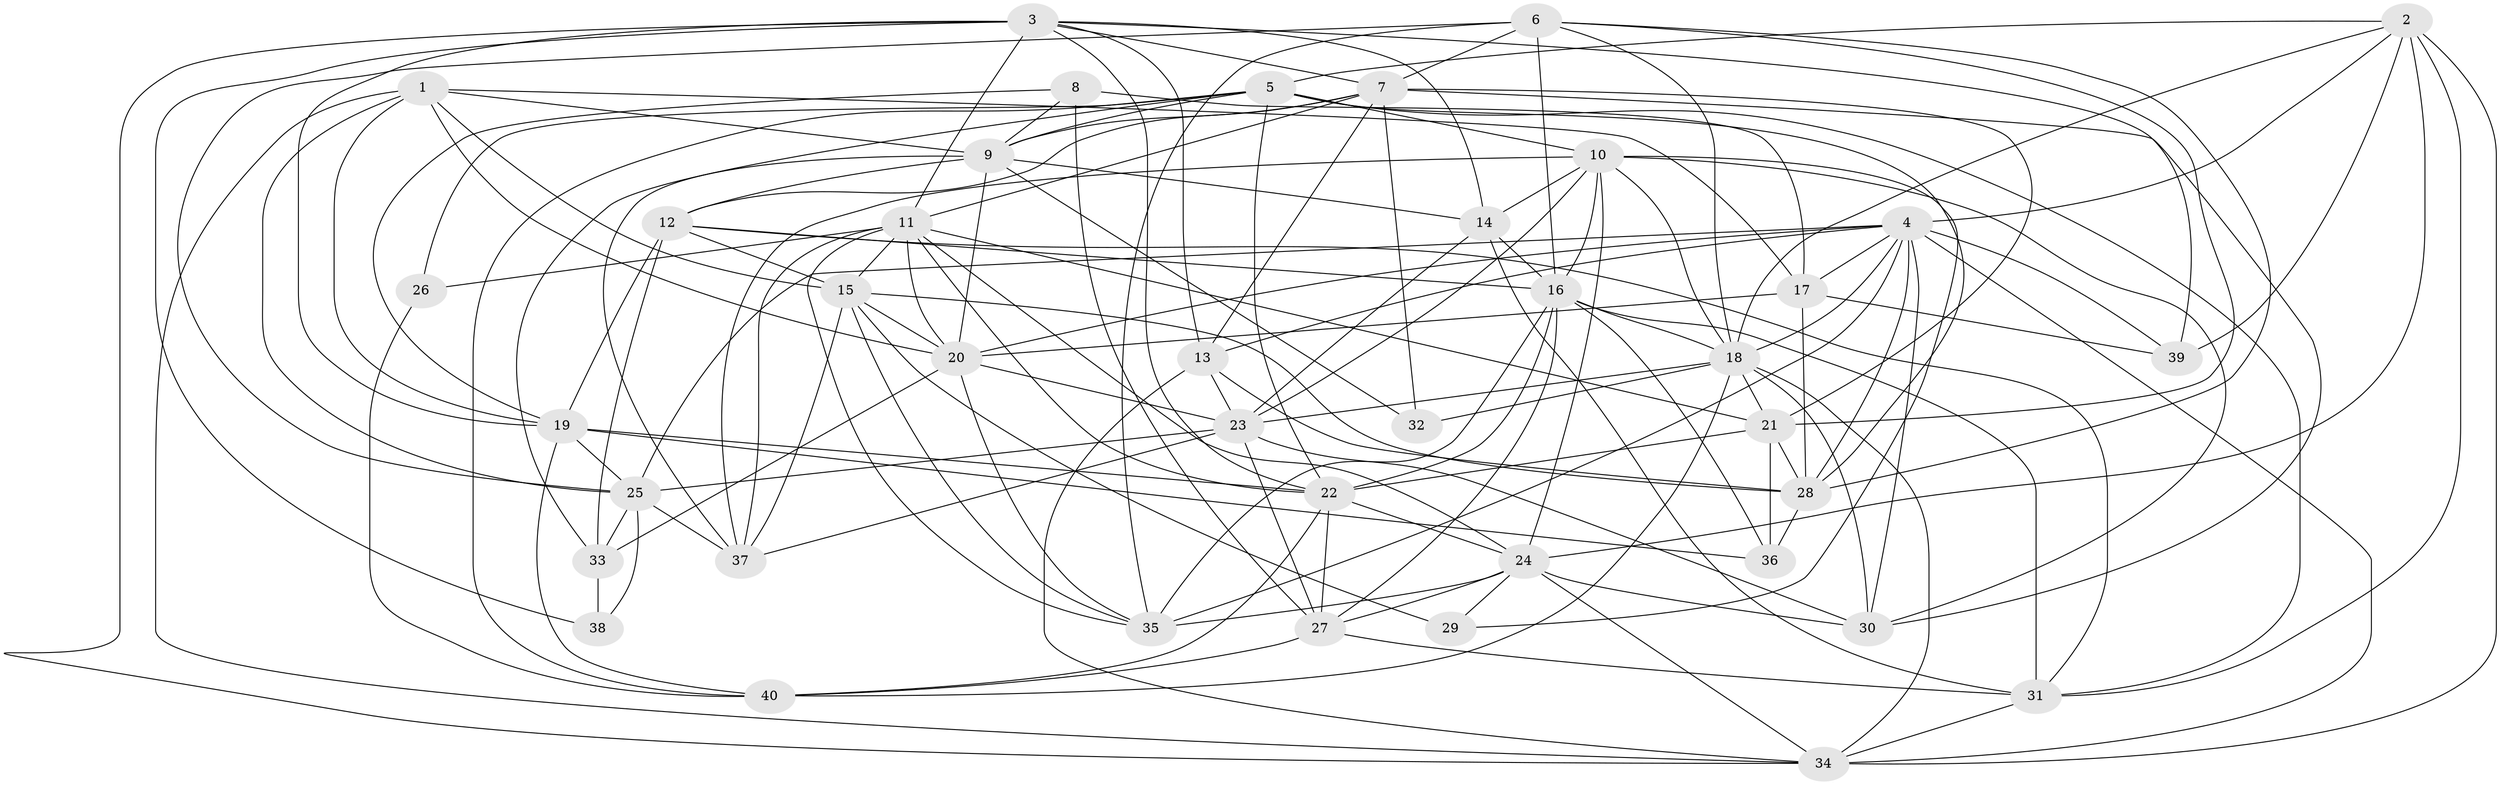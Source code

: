 // original degree distribution, {4: 1.0}
// Generated by graph-tools (version 1.1) at 2025/53/03/04/25 22:53:37]
// undirected, 40 vertices, 142 edges
graph export_dot {
  node [color=gray90,style=filled];
  1;
  2;
  3;
  4;
  5;
  6;
  7;
  8;
  9;
  10;
  11;
  12;
  13;
  14;
  15;
  16;
  17;
  18;
  19;
  20;
  21;
  22;
  23;
  24;
  25;
  26;
  27;
  28;
  29;
  30;
  31;
  32;
  33;
  34;
  35;
  36;
  37;
  38;
  39;
  40;
  1 -- 9 [weight=1.0];
  1 -- 15 [weight=2.0];
  1 -- 17 [weight=1.0];
  1 -- 19 [weight=1.0];
  1 -- 20 [weight=1.0];
  1 -- 25 [weight=1.0];
  1 -- 34 [weight=1.0];
  2 -- 4 [weight=1.0];
  2 -- 5 [weight=1.0];
  2 -- 18 [weight=1.0];
  2 -- 24 [weight=2.0];
  2 -- 31 [weight=1.0];
  2 -- 34 [weight=1.0];
  2 -- 39 [weight=1.0];
  3 -- 7 [weight=1.0];
  3 -- 11 [weight=1.0];
  3 -- 13 [weight=1.0];
  3 -- 14 [weight=1.0];
  3 -- 19 [weight=1.0];
  3 -- 22 [weight=1.0];
  3 -- 34 [weight=1.0];
  3 -- 38 [weight=2.0];
  3 -- 39 [weight=1.0];
  4 -- 13 [weight=1.0];
  4 -- 17 [weight=1.0];
  4 -- 18 [weight=1.0];
  4 -- 20 [weight=1.0];
  4 -- 25 [weight=1.0];
  4 -- 28 [weight=2.0];
  4 -- 30 [weight=1.0];
  4 -- 34 [weight=1.0];
  4 -- 35 [weight=1.0];
  4 -- 39 [weight=1.0];
  5 -- 9 [weight=1.0];
  5 -- 10 [weight=1.0];
  5 -- 22 [weight=2.0];
  5 -- 26 [weight=2.0];
  5 -- 28 [weight=1.0];
  5 -- 31 [weight=1.0];
  5 -- 33 [weight=2.0];
  5 -- 40 [weight=1.0];
  6 -- 7 [weight=2.0];
  6 -- 16 [weight=2.0];
  6 -- 18 [weight=1.0];
  6 -- 21 [weight=2.0];
  6 -- 25 [weight=1.0];
  6 -- 28 [weight=1.0];
  6 -- 35 [weight=1.0];
  7 -- 9 [weight=1.0];
  7 -- 11 [weight=1.0];
  7 -- 12 [weight=2.0];
  7 -- 13 [weight=1.0];
  7 -- 21 [weight=1.0];
  7 -- 30 [weight=1.0];
  7 -- 32 [weight=2.0];
  8 -- 9 [weight=2.0];
  8 -- 17 [weight=3.0];
  8 -- 19 [weight=1.0];
  8 -- 27 [weight=2.0];
  9 -- 12 [weight=1.0];
  9 -- 14 [weight=1.0];
  9 -- 20 [weight=1.0];
  9 -- 32 [weight=1.0];
  9 -- 37 [weight=1.0];
  10 -- 14 [weight=1.0];
  10 -- 16 [weight=1.0];
  10 -- 18 [weight=1.0];
  10 -- 23 [weight=1.0];
  10 -- 24 [weight=1.0];
  10 -- 29 [weight=1.0];
  10 -- 30 [weight=1.0];
  10 -- 37 [weight=2.0];
  11 -- 15 [weight=1.0];
  11 -- 20 [weight=1.0];
  11 -- 21 [weight=1.0];
  11 -- 22 [weight=1.0];
  11 -- 24 [weight=1.0];
  11 -- 26 [weight=1.0];
  11 -- 35 [weight=1.0];
  11 -- 37 [weight=1.0];
  12 -- 15 [weight=1.0];
  12 -- 16 [weight=1.0];
  12 -- 19 [weight=1.0];
  12 -- 31 [weight=1.0];
  12 -- 33 [weight=1.0];
  13 -- 23 [weight=1.0];
  13 -- 28 [weight=1.0];
  13 -- 34 [weight=1.0];
  14 -- 16 [weight=1.0];
  14 -- 23 [weight=1.0];
  14 -- 31 [weight=1.0];
  15 -- 20 [weight=1.0];
  15 -- 28 [weight=2.0];
  15 -- 29 [weight=2.0];
  15 -- 35 [weight=1.0];
  15 -- 37 [weight=2.0];
  16 -- 18 [weight=1.0];
  16 -- 22 [weight=1.0];
  16 -- 27 [weight=1.0];
  16 -- 31 [weight=2.0];
  16 -- 35 [weight=1.0];
  16 -- 36 [weight=1.0];
  17 -- 20 [weight=1.0];
  17 -- 28 [weight=1.0];
  17 -- 39 [weight=1.0];
  18 -- 21 [weight=1.0];
  18 -- 23 [weight=1.0];
  18 -- 30 [weight=1.0];
  18 -- 32 [weight=1.0];
  18 -- 34 [weight=1.0];
  18 -- 40 [weight=2.0];
  19 -- 22 [weight=2.0];
  19 -- 25 [weight=1.0];
  19 -- 36 [weight=1.0];
  19 -- 40 [weight=2.0];
  20 -- 23 [weight=2.0];
  20 -- 33 [weight=1.0];
  20 -- 35 [weight=1.0];
  21 -- 22 [weight=1.0];
  21 -- 28 [weight=1.0];
  21 -- 36 [weight=1.0];
  22 -- 24 [weight=2.0];
  22 -- 27 [weight=1.0];
  22 -- 40 [weight=1.0];
  23 -- 25 [weight=3.0];
  23 -- 27 [weight=1.0];
  23 -- 30 [weight=1.0];
  23 -- 37 [weight=1.0];
  24 -- 27 [weight=1.0];
  24 -- 29 [weight=1.0];
  24 -- 30 [weight=1.0];
  24 -- 34 [weight=1.0];
  24 -- 35 [weight=2.0];
  25 -- 33 [weight=1.0];
  25 -- 37 [weight=1.0];
  25 -- 38 [weight=1.0];
  26 -- 40 [weight=1.0];
  27 -- 31 [weight=1.0];
  27 -- 40 [weight=1.0];
  28 -- 36 [weight=1.0];
  31 -- 34 [weight=1.0];
  33 -- 38 [weight=1.0];
}
